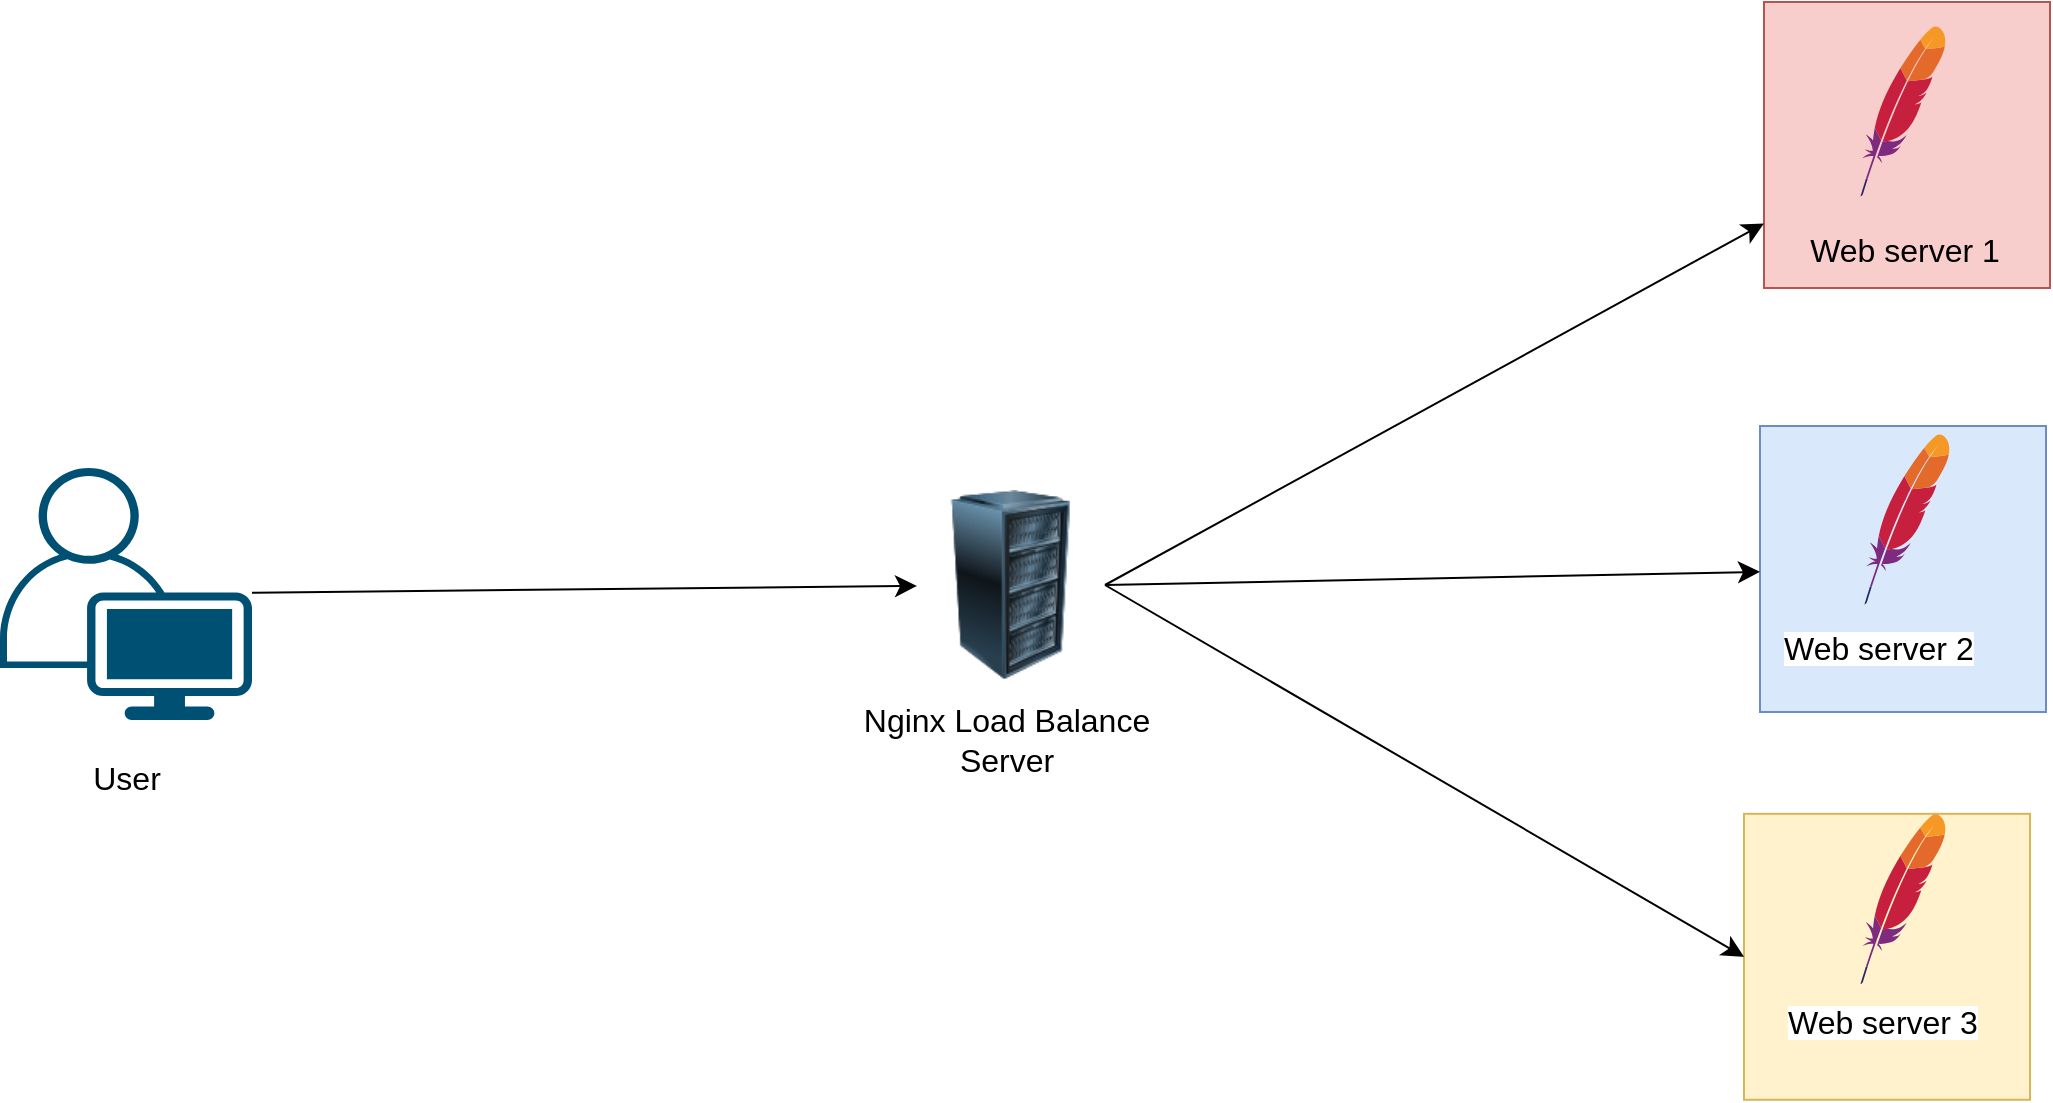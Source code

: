 <mxfile version="21.4.0" type="device">
  <diagram name="Page-1" id="kB0cgLkVyiZJyo7vhFiL">
    <mxGraphModel dx="1573" dy="344" grid="0" gridSize="10" guides="1" tooltips="1" connect="1" arrows="1" fold="1" page="0" pageScale="1" pageWidth="850" pageHeight="1100" math="0" shadow="0">
      <root>
        <mxCell id="0" />
        <mxCell id="1" parent="0" />
        <mxCell id="f4-LqQdpl_7W_ODaRB1X-16" value="" style="whiteSpace=wrap;html=1;aspect=fixed;fontSize=16;fillColor=#fff2cc;strokeColor=#d6b656;" vertex="1" parent="1">
          <mxGeometry x="660" y="1062.9" width="143" height="143" as="geometry" />
        </mxCell>
        <mxCell id="f4-LqQdpl_7W_ODaRB1X-15" value="" style="whiteSpace=wrap;html=1;aspect=fixed;fontSize=16;fillColor=#dae8fc;strokeColor=#6c8ebf;" vertex="1" parent="1">
          <mxGeometry x="668" y="869" width="143" height="143" as="geometry" />
        </mxCell>
        <mxCell id="f4-LqQdpl_7W_ODaRB1X-14" value="" style="whiteSpace=wrap;html=1;aspect=fixed;fontSize=16;fillColor=#f8cecc;strokeColor=#b85450;" vertex="1" parent="1">
          <mxGeometry x="670" y="657" width="143" height="143" as="geometry" />
        </mxCell>
        <mxCell id="f4-LqQdpl_7W_ODaRB1X-17" style="edgeStyle=none;curved=1;rounded=0;orthogonalLoop=1;jettySize=auto;html=1;fontSize=12;startSize=8;endSize=8;" edge="1" parent="1" source="f4-LqQdpl_7W_ODaRB1X-1" target="f4-LqQdpl_7W_ODaRB1X-4">
          <mxGeometry relative="1" as="geometry" />
        </mxCell>
        <mxCell id="f4-LqQdpl_7W_ODaRB1X-1" value="" style="points=[[0.35,0,0],[0.98,0.51,0],[1,0.71,0],[0.67,1,0],[0,0.795,0],[0,0.65,0]];verticalLabelPosition=bottom;sketch=0;html=1;verticalAlign=top;aspect=fixed;align=center;pointerEvents=1;shape=mxgraph.cisco19.user;fillColor=#005073;strokeColor=none;fontSize=16;" vertex="1" parent="1">
          <mxGeometry x="-212" y="890" width="126" height="126" as="geometry" />
        </mxCell>
        <mxCell id="f4-LqQdpl_7W_ODaRB1X-2" value="User" style="text;html=1;align=center;verticalAlign=middle;resizable=0;points=[];autosize=1;strokeColor=none;fillColor=none;fontSize=16;" vertex="1" parent="1">
          <mxGeometry x="-175" y="1029" width="52" height="31" as="geometry" />
        </mxCell>
        <mxCell id="f4-LqQdpl_7W_ODaRB1X-18" style="edgeStyle=none;curved=1;rounded=0;orthogonalLoop=1;jettySize=auto;html=1;exitX=1;exitY=0.5;exitDx=0;exitDy=0;fontSize=12;startSize=8;endSize=8;" edge="1" parent="1" source="f4-LqQdpl_7W_ODaRB1X-4" target="f4-LqQdpl_7W_ODaRB1X-14">
          <mxGeometry relative="1" as="geometry" />
        </mxCell>
        <mxCell id="f4-LqQdpl_7W_ODaRB1X-19" style="edgeStyle=none;curved=1;rounded=0;orthogonalLoop=1;jettySize=auto;html=1;exitX=1;exitY=0.5;exitDx=0;exitDy=0;fontSize=12;startSize=8;endSize=8;" edge="1" parent="1" source="f4-LqQdpl_7W_ODaRB1X-4" target="f4-LqQdpl_7W_ODaRB1X-15">
          <mxGeometry relative="1" as="geometry" />
        </mxCell>
        <mxCell id="f4-LqQdpl_7W_ODaRB1X-20" style="edgeStyle=none;curved=1;rounded=0;orthogonalLoop=1;jettySize=auto;html=1;exitX=1;exitY=0.5;exitDx=0;exitDy=0;entryX=0;entryY=0.5;entryDx=0;entryDy=0;fontSize=12;startSize=8;endSize=8;" edge="1" parent="1" source="f4-LqQdpl_7W_ODaRB1X-4" target="f4-LqQdpl_7W_ODaRB1X-16">
          <mxGeometry relative="1" as="geometry" />
        </mxCell>
        <mxCell id="f4-LqQdpl_7W_ODaRB1X-4" value="" style="image;html=1;image=img/lib/clip_art/computers/Server_Rack_128x128.png;fontSize=16;" vertex="1" parent="1">
          <mxGeometry x="246.5" y="901" width="94" height="95" as="geometry" />
        </mxCell>
        <mxCell id="f4-LqQdpl_7W_ODaRB1X-5" value="Nginx Load Balance&lt;br&gt;Server" style="text;html=1;align=center;verticalAlign=middle;resizable=0;points=[];autosize=1;strokeColor=none;fillColor=none;fontSize=16;" vertex="1" parent="1">
          <mxGeometry x="210" y="1001" width="161" height="50" as="geometry" />
        </mxCell>
        <mxCell id="f4-LqQdpl_7W_ODaRB1X-6" value="" style="dashed=0;outlineConnect=0;html=1;align=center;labelPosition=center;verticalLabelPosition=bottom;verticalAlign=top;shape=mxgraph.weblogos.apache;fontSize=16;" vertex="1" parent="1">
          <mxGeometry x="718.2" y="669" width="42.6" height="85.2" as="geometry" />
        </mxCell>
        <mxCell id="f4-LqQdpl_7W_ODaRB1X-7" value="" style="dashed=0;outlineConnect=0;html=1;align=center;labelPosition=center;verticalLabelPosition=bottom;verticalAlign=top;shape=mxgraph.weblogos.apache;fontSize=16;" vertex="1" parent="1">
          <mxGeometry x="720.2" y="873" width="42.6" height="85.2" as="geometry" />
        </mxCell>
        <mxCell id="f4-LqQdpl_7W_ODaRB1X-8" value="" style="dashed=0;outlineConnect=0;html=1;align=center;labelPosition=center;verticalLabelPosition=bottom;verticalAlign=top;shape=mxgraph.weblogos.apache;fontSize=16;" vertex="1" parent="1">
          <mxGeometry x="718.2" y="1062.9" width="42.6" height="85.2" as="geometry" />
        </mxCell>
        <mxCell id="f4-LqQdpl_7W_ODaRB1X-9" value="Web server 1" style="text;html=1;align=center;verticalAlign=middle;resizable=0;points=[];autosize=1;strokeColor=none;fillColor=none;fontSize=16;" vertex="1" parent="1">
          <mxGeometry x="683" y="765" width="113" height="31" as="geometry" />
        </mxCell>
        <mxCell id="f4-LqQdpl_7W_ODaRB1X-10" value="&lt;span style=&quot;color: rgb(0, 0, 0); font-family: Helvetica; font-size: 16px; font-style: normal; font-variant-ligatures: normal; font-variant-caps: normal; font-weight: 400; letter-spacing: normal; orphans: 2; text-align: center; text-indent: 0px; text-transform: none; widows: 2; word-spacing: 0px; -webkit-text-stroke-width: 0px; background-color: rgb(255, 255, 255); text-decoration-thickness: initial; text-decoration-style: initial; text-decoration-color: initial; float: none; display: inline !important;&quot;&gt;Web server 2&lt;/span&gt;" style="text;whiteSpace=wrap;html=1;fontSize=16;" vertex="1" parent="1">
          <mxGeometry x="678" y="964" width="123" height="41" as="geometry" />
        </mxCell>
        <mxCell id="f4-LqQdpl_7W_ODaRB1X-11" value="&lt;span style=&quot;color: rgb(0, 0, 0); font-family: Helvetica; font-size: 16px; font-style: normal; font-variant-ligatures: normal; font-variant-caps: normal; font-weight: 400; letter-spacing: normal; orphans: 2; text-align: center; text-indent: 0px; text-transform: none; widows: 2; word-spacing: 0px; -webkit-text-stroke-width: 0px; background-color: rgb(255, 255, 255); text-decoration-thickness: initial; text-decoration-style: initial; text-decoration-color: initial; float: none; display: inline !important;&quot;&gt;Web server 3&lt;/span&gt;" style="text;whiteSpace=wrap;html=1;fontSize=16;" vertex="1" parent="1">
          <mxGeometry x="680" y="1151" width="123" height="41" as="geometry" />
        </mxCell>
      </root>
    </mxGraphModel>
  </diagram>
</mxfile>
